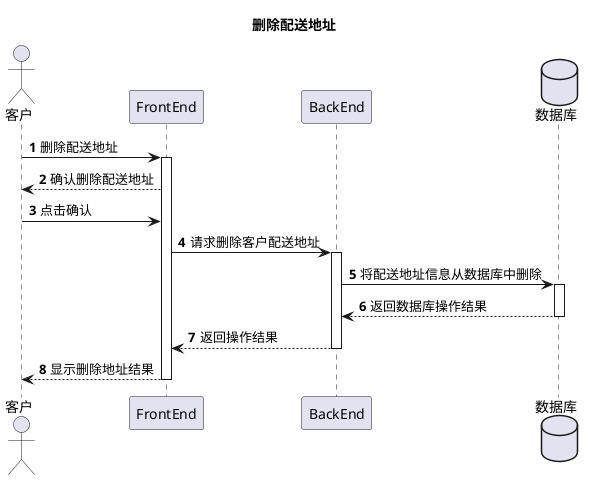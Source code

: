 @startuml
'https://plantuml.com/sequence-diagram

autonumber
title 删除配送地址

actor 客户
participant FrontEnd
participant BackEnd
database 数据库

客户 -> FrontEnd ++: 删除配送地址
FrontEnd --> 客户 : 确认删除配送地址
客户 -> FrontEnd :点击确认
FrontEnd -> BackEnd ++: 请求删除客户配送地址
BackEnd -> 数据库 ++: 将配送地址信息从数据库中删除
数据库 --> BackEnd --: 返回数据库操作结果
BackEnd --> FrontEnd --: 返回操作结果
FrontEnd --> 客户 --:显示删除地址结果
@enduml